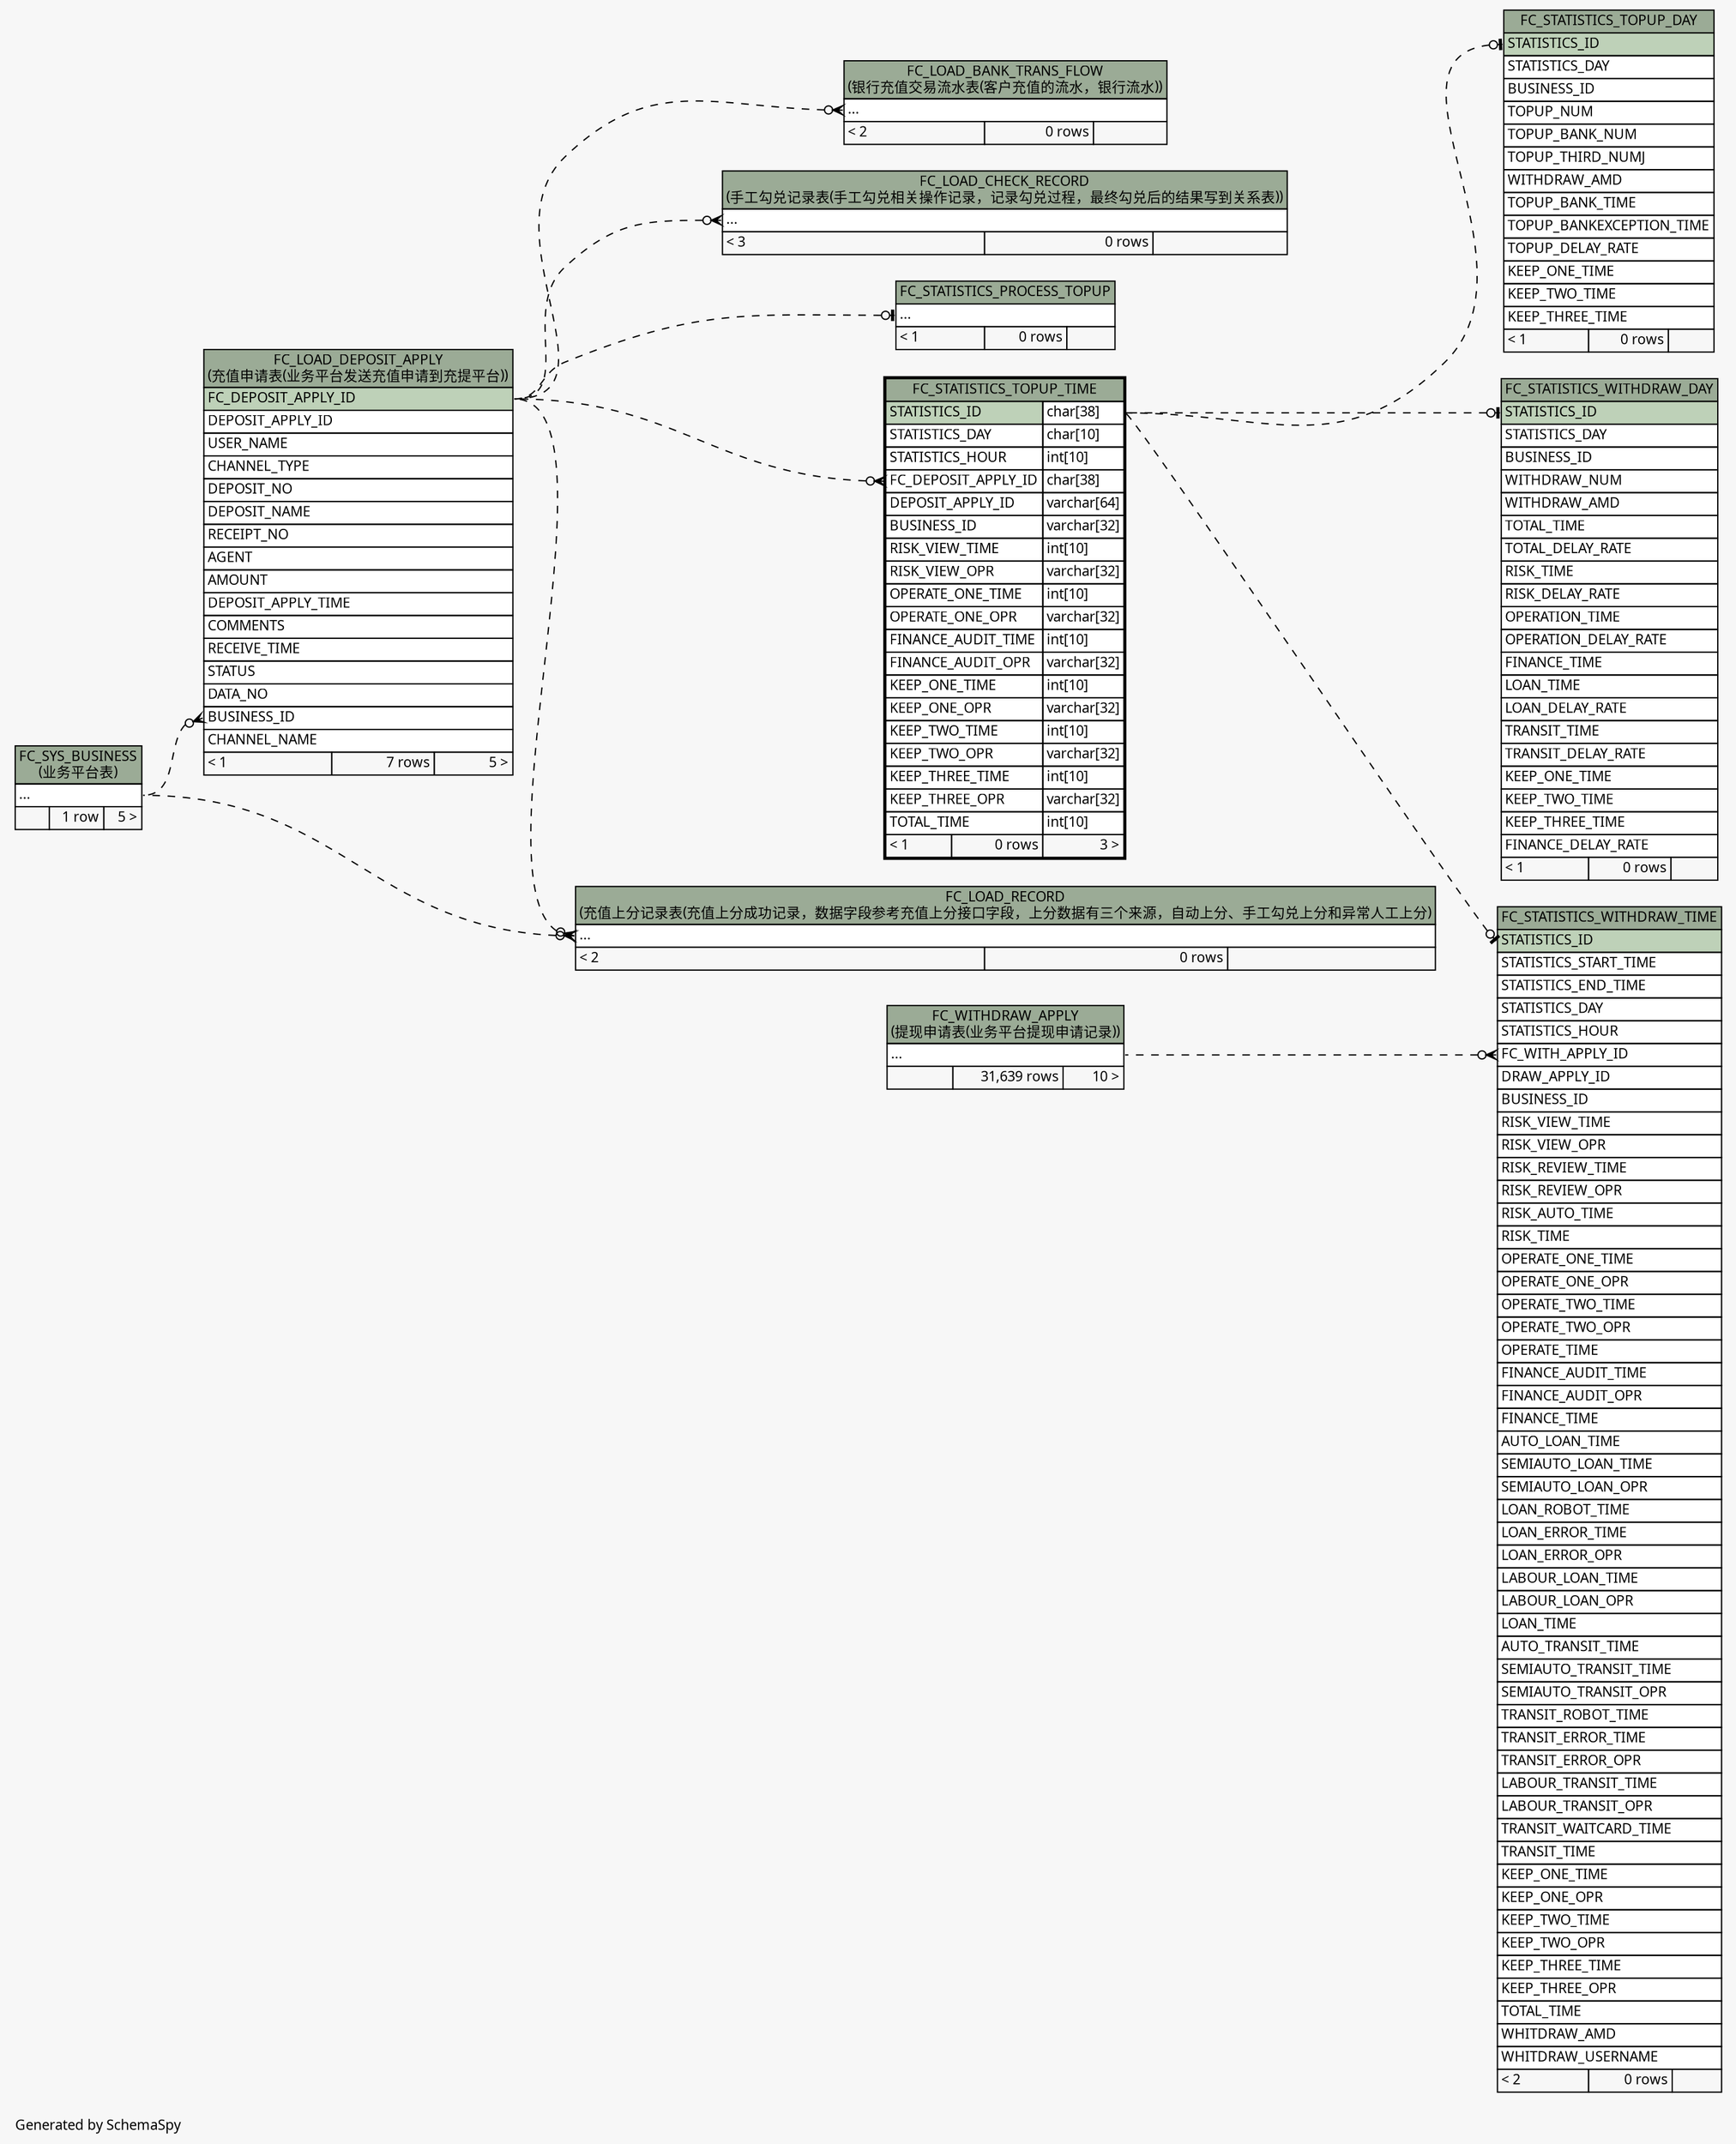 // dot 2.26.0 on Linux 2.6.32-504.8.1.el6.x86_64
// SchemaSpy rev Unknown
digraph "impliedTwoDegreesRelationshipsDiagram" {
  graph [
    rankdir="RL"
    bgcolor="#f7f7f7"
    label="\nGenerated by SchemaSpy"
    labeljust="l"
    nodesep="0.18"
    ranksep="0.46"
    fontname="Microsoft YaHei"
    fontsize="11"
  ];
  node [
    fontname="Microsoft YaHei"
    fontsize="11"
    shape="plaintext"
  ];
  edge [
    arrowsize="0.8"
  ];
  "FC_LOAD_BANK_TRANS_FLOW":"elipses":w -> "FC_LOAD_DEPOSIT_APPLY":"FC_DEPOSIT_APPLY_ID":e [arrowhead=none dir=back arrowtail=crowodot style=dashed];
  "FC_LOAD_CHECK_RECORD":"elipses":w -> "FC_LOAD_DEPOSIT_APPLY":"FC_DEPOSIT_APPLY_ID":e [arrowhead=none dir=back arrowtail=crowodot style=dashed];
  "FC_LOAD_DEPOSIT_APPLY":"BUSINESS_ID":w -> "FC_SYS_BUSINESS":"elipses":e [arrowhead=none dir=back arrowtail=crowodot style=dashed];
  "FC_LOAD_RECORD":"elipses":w -> "FC_SYS_BUSINESS":"elipses":e [arrowhead=none dir=back arrowtail=crowodot style=dashed];
  "FC_LOAD_RECORD":"elipses":w -> "FC_LOAD_DEPOSIT_APPLY":"FC_DEPOSIT_APPLY_ID":e [arrowhead=none dir=back arrowtail=crowodot style=dashed];
  "FC_STATISTICS_PROCESS_TOPUP":"elipses":w -> "FC_LOAD_DEPOSIT_APPLY":"FC_DEPOSIT_APPLY_ID":e [arrowhead=none dir=back arrowtail=teeodot style=dashed];
  "FC_STATISTICS_TOPUP_DAY":"STATISTICS_ID":w -> "FC_STATISTICS_TOPUP_TIME":"STATISTICS_ID.type":e [arrowhead=none dir=back arrowtail=teeodot style=dashed];
  "FC_STATISTICS_TOPUP_TIME":"FC_DEPOSIT_APPLY_ID":w -> "FC_LOAD_DEPOSIT_APPLY":"FC_DEPOSIT_APPLY_ID":e [arrowhead=none dir=back arrowtail=crowodot style=dashed];
  "FC_STATISTICS_WITHDRAW_DAY":"STATISTICS_ID":w -> "FC_STATISTICS_TOPUP_TIME":"STATISTICS_ID.type":e [arrowhead=none dir=back arrowtail=teeodot style=dashed];
  "FC_STATISTICS_WITHDRAW_TIME":"FC_WITH_APPLY_ID":w -> "FC_WITHDRAW_APPLY":"elipses":e [arrowhead=none dir=back arrowtail=crowodot style=dashed];
  "FC_STATISTICS_WITHDRAW_TIME":"STATISTICS_ID":w -> "FC_STATISTICS_TOPUP_TIME":"STATISTICS_ID.type":e [arrowhead=none dir=back arrowtail=teeodot style=dashed];
  "FC_LOAD_BANK_TRANS_FLOW" [
    label=<
    <TABLE BORDER="0" CELLBORDER="1" CELLSPACING="0" BGCOLOR="#ffffff">
      <TR><TD COLSPAN="3" BGCOLOR="#9bab96" ALIGN="CENTER">FC_LOAD_BANK_TRANS_FLOW<br/>(银行充值交易流水表(客户充值的流水，银行流水))</TD></TR>
      <TR><TD PORT="elipses" COLSPAN="3" ALIGN="LEFT">...</TD></TR>
      <TR><TD ALIGN="LEFT" BGCOLOR="#f7f7f7">&lt; 2</TD><TD ALIGN="RIGHT" BGCOLOR="#f7f7f7">0 rows</TD><TD ALIGN="RIGHT" BGCOLOR="#f7f7f7">  </TD></TR>
    </TABLE>>
    URL="FC_LOAD_BANK_TRANS_FLOW.html"
    tooltip="FC_LOAD_BANK_TRANS_FLOW"
  ];
  "FC_LOAD_CHECK_RECORD" [
    label=<
    <TABLE BORDER="0" CELLBORDER="1" CELLSPACING="0" BGCOLOR="#ffffff">
      <TR><TD COLSPAN="3" BGCOLOR="#9bab96" ALIGN="CENTER">FC_LOAD_CHECK_RECORD<br/>(手工勾兑记录表(手工勾兑相关操作记录，记录勾兑过程，最终勾兑后的结果写到关系表))</TD></TR>
      <TR><TD PORT="elipses" COLSPAN="3" ALIGN="LEFT">...</TD></TR>
      <TR><TD ALIGN="LEFT" BGCOLOR="#f7f7f7">&lt; 3</TD><TD ALIGN="RIGHT" BGCOLOR="#f7f7f7">0 rows</TD><TD ALIGN="RIGHT" BGCOLOR="#f7f7f7">  </TD></TR>
    </TABLE>>
    URL="FC_LOAD_CHECK_RECORD.html"
    tooltip="FC_LOAD_CHECK_RECORD"
  ];
  "FC_LOAD_DEPOSIT_APPLY" [
    label=<
    <TABLE BORDER="0" CELLBORDER="1" CELLSPACING="0" BGCOLOR="#ffffff">
      <TR><TD COLSPAN="3" BGCOLOR="#9bab96" ALIGN="CENTER">FC_LOAD_DEPOSIT_APPLY<br/>(充值申请表(业务平台发送充值申请到充提平台))</TD></TR>
      <TR><TD PORT="FC_DEPOSIT_APPLY_ID" COLSPAN="3" BGCOLOR="#bed1b8" ALIGN="LEFT">FC_DEPOSIT_APPLY_ID</TD></TR>
      <TR><TD PORT="DEPOSIT_APPLY_ID" COLSPAN="3" ALIGN="LEFT">DEPOSIT_APPLY_ID</TD></TR>
      <TR><TD PORT="USER_NAME" COLSPAN="3" ALIGN="LEFT">USER_NAME</TD></TR>
      <TR><TD PORT="CHANNEL_TYPE" COLSPAN="3" ALIGN="LEFT">CHANNEL_TYPE</TD></TR>
      <TR><TD PORT="DEPOSIT_NO" COLSPAN="3" ALIGN="LEFT">DEPOSIT_NO</TD></TR>
      <TR><TD PORT="DEPOSIT_NAME" COLSPAN="3" ALIGN="LEFT">DEPOSIT_NAME</TD></TR>
      <TR><TD PORT="RECEIPT_NO" COLSPAN="3" ALIGN="LEFT">RECEIPT_NO</TD></TR>
      <TR><TD PORT="AGENT" COLSPAN="3" ALIGN="LEFT">AGENT</TD></TR>
      <TR><TD PORT="AMOUNT" COLSPAN="3" ALIGN="LEFT">AMOUNT</TD></TR>
      <TR><TD PORT="DEPOSIT_APPLY_TIME" COLSPAN="3" ALIGN="LEFT">DEPOSIT_APPLY_TIME</TD></TR>
      <TR><TD PORT="COMMENTS" COLSPAN="3" ALIGN="LEFT">COMMENTS</TD></TR>
      <TR><TD PORT="RECEIVE_TIME" COLSPAN="3" ALIGN="LEFT">RECEIVE_TIME</TD></TR>
      <TR><TD PORT="STATUS" COLSPAN="3" ALIGN="LEFT">STATUS</TD></TR>
      <TR><TD PORT="DATA_NO" COLSPAN="3" ALIGN="LEFT">DATA_NO</TD></TR>
      <TR><TD PORT="BUSINESS_ID" COLSPAN="3" ALIGN="LEFT">BUSINESS_ID</TD></TR>
      <TR><TD PORT="CHANNEL_NAME" COLSPAN="3" ALIGN="LEFT">CHANNEL_NAME</TD></TR>
      <TR><TD ALIGN="LEFT" BGCOLOR="#f7f7f7">&lt; 1</TD><TD ALIGN="RIGHT" BGCOLOR="#f7f7f7">7 rows</TD><TD ALIGN="RIGHT" BGCOLOR="#f7f7f7">5 &gt;</TD></TR>
    </TABLE>>
    URL="FC_LOAD_DEPOSIT_APPLY.html"
    tooltip="FC_LOAD_DEPOSIT_APPLY"
  ];
  "FC_LOAD_RECORD" [
    label=<
    <TABLE BORDER="0" CELLBORDER="1" CELLSPACING="0" BGCOLOR="#ffffff">
      <TR><TD COLSPAN="3" BGCOLOR="#9bab96" ALIGN="CENTER">FC_LOAD_RECORD<br/>(充值上分记录表(充值上分成功记录，数据字段参考充值上分接口字段，上分数据有三个来源，自动上分、手工勾兑上分和异常人工上分)</TD></TR>
      <TR><TD PORT="elipses" COLSPAN="3" ALIGN="LEFT">...</TD></TR>
      <TR><TD ALIGN="LEFT" BGCOLOR="#f7f7f7">&lt; 2</TD><TD ALIGN="RIGHT" BGCOLOR="#f7f7f7">0 rows</TD><TD ALIGN="RIGHT" BGCOLOR="#f7f7f7">  </TD></TR>
    </TABLE>>
    URL="FC_LOAD_RECORD.html"
    tooltip="FC_LOAD_RECORD"
  ];
  "FC_STATISTICS_PROCESS_TOPUP" [
    label=<
    <TABLE BORDER="0" CELLBORDER="1" CELLSPACING="0" BGCOLOR="#ffffff">
      <TR><TD COLSPAN="3" BGCOLOR="#9bab96" ALIGN="CENTER">FC_STATISTICS_PROCESS_TOPUP</TD></TR>
      <TR><TD PORT="elipses" COLSPAN="3" ALIGN="LEFT">...</TD></TR>
      <TR><TD ALIGN="LEFT" BGCOLOR="#f7f7f7">&lt; 1</TD><TD ALIGN="RIGHT" BGCOLOR="#f7f7f7">0 rows</TD><TD ALIGN="RIGHT" BGCOLOR="#f7f7f7">  </TD></TR>
    </TABLE>>
    URL="FC_STATISTICS_PROCESS_TOPUP.html"
    tooltip="FC_STATISTICS_PROCESS_TOPUP"
  ];
  "FC_STATISTICS_TOPUP_DAY" [
    label=<
    <TABLE BORDER="0" CELLBORDER="1" CELLSPACING="0" BGCOLOR="#ffffff">
      <TR><TD COLSPAN="3" BGCOLOR="#9bab96" ALIGN="CENTER">FC_STATISTICS_TOPUP_DAY</TD></TR>
      <TR><TD PORT="STATISTICS_ID" COLSPAN="3" BGCOLOR="#bed1b8" ALIGN="LEFT">STATISTICS_ID</TD></TR>
      <TR><TD PORT="STATISTICS_DAY" COLSPAN="3" ALIGN="LEFT">STATISTICS_DAY</TD></TR>
      <TR><TD PORT="BUSINESS_ID" COLSPAN="3" ALIGN="LEFT">BUSINESS_ID</TD></TR>
      <TR><TD PORT="TOPUP_NUM" COLSPAN="3" ALIGN="LEFT">TOPUP_NUM</TD></TR>
      <TR><TD PORT="TOPUP_BANK_NUM" COLSPAN="3" ALIGN="LEFT">TOPUP_BANK_NUM</TD></TR>
      <TR><TD PORT="TOPUP_THIRD_NUMJ" COLSPAN="3" ALIGN="LEFT">TOPUP_THIRD_NUMJ</TD></TR>
      <TR><TD PORT="WITHDRAW_AMD" COLSPAN="3" ALIGN="LEFT">WITHDRAW_AMD</TD></TR>
      <TR><TD PORT="TOPUP_BANK_TIME" COLSPAN="3" ALIGN="LEFT">TOPUP_BANK_TIME</TD></TR>
      <TR><TD PORT="TOPUP_BANKEXCEPTION_TIME" COLSPAN="3" ALIGN="LEFT">TOPUP_BANKEXCEPTION_TIME</TD></TR>
      <TR><TD PORT="TOPUP_DELAY_RATE" COLSPAN="3" ALIGN="LEFT">TOPUP_DELAY_RATE</TD></TR>
      <TR><TD PORT="KEEP_ONE_TIME" COLSPAN="3" ALIGN="LEFT">KEEP_ONE_TIME</TD></TR>
      <TR><TD PORT="KEEP_TWO_TIME" COLSPAN="3" ALIGN="LEFT">KEEP_TWO_TIME</TD></TR>
      <TR><TD PORT="KEEP_THREE_TIME" COLSPAN="3" ALIGN="LEFT">KEEP_THREE_TIME</TD></TR>
      <TR><TD ALIGN="LEFT" BGCOLOR="#f7f7f7">&lt; 1</TD><TD ALIGN="RIGHT" BGCOLOR="#f7f7f7">0 rows</TD><TD ALIGN="RIGHT" BGCOLOR="#f7f7f7">  </TD></TR>
    </TABLE>>
    URL="FC_STATISTICS_TOPUP_DAY.html"
    tooltip="FC_STATISTICS_TOPUP_DAY"
  ];
  "FC_STATISTICS_TOPUP_TIME" [
    label=<
    <TABLE BORDER="2" CELLBORDER="1" CELLSPACING="0" BGCOLOR="#ffffff">
      <TR><TD COLSPAN="3" BGCOLOR="#9bab96" ALIGN="CENTER">FC_STATISTICS_TOPUP_TIME</TD></TR>
      <TR><TD PORT="STATISTICS_ID" COLSPAN="2" BGCOLOR="#bed1b8" ALIGN="LEFT">STATISTICS_ID</TD><TD PORT="STATISTICS_ID.type" ALIGN="LEFT">char[38]</TD></TR>
      <TR><TD PORT="STATISTICS_DAY" COLSPAN="2" ALIGN="LEFT">STATISTICS_DAY</TD><TD PORT="STATISTICS_DAY.type" ALIGN="LEFT">char[10]</TD></TR>
      <TR><TD PORT="STATISTICS_HOUR" COLSPAN="2" ALIGN="LEFT">STATISTICS_HOUR</TD><TD PORT="STATISTICS_HOUR.type" ALIGN="LEFT">int[10]</TD></TR>
      <TR><TD PORT="FC_DEPOSIT_APPLY_ID" COLSPAN="2" ALIGN="LEFT">FC_DEPOSIT_APPLY_ID</TD><TD PORT="FC_DEPOSIT_APPLY_ID.type" ALIGN="LEFT">char[38]</TD></TR>
      <TR><TD PORT="DEPOSIT_APPLY_ID" COLSPAN="2" ALIGN="LEFT">DEPOSIT_APPLY_ID</TD><TD PORT="DEPOSIT_APPLY_ID.type" ALIGN="LEFT">varchar[64]</TD></TR>
      <TR><TD PORT="BUSINESS_ID" COLSPAN="2" ALIGN="LEFT">BUSINESS_ID</TD><TD PORT="BUSINESS_ID.type" ALIGN="LEFT">varchar[32]</TD></TR>
      <TR><TD PORT="RISK_VIEW_TIME" COLSPAN="2" ALIGN="LEFT">RISK_VIEW_TIME</TD><TD PORT="RISK_VIEW_TIME.type" ALIGN="LEFT">int[10]</TD></TR>
      <TR><TD PORT="RISK_VIEW_OPR" COLSPAN="2" ALIGN="LEFT">RISK_VIEW_OPR</TD><TD PORT="RISK_VIEW_OPR.type" ALIGN="LEFT">varchar[32]</TD></TR>
      <TR><TD PORT="OPERATE_ONE_TIME" COLSPAN="2" ALIGN="LEFT">OPERATE_ONE_TIME</TD><TD PORT="OPERATE_ONE_TIME.type" ALIGN="LEFT">int[10]</TD></TR>
      <TR><TD PORT="OPERATE_ONE_OPR" COLSPAN="2" ALIGN="LEFT">OPERATE_ONE_OPR</TD><TD PORT="OPERATE_ONE_OPR.type" ALIGN="LEFT">varchar[32]</TD></TR>
      <TR><TD PORT="FINANCE_AUDIT_TIME" COLSPAN="2" ALIGN="LEFT">FINANCE_AUDIT_TIME</TD><TD PORT="FINANCE_AUDIT_TIME.type" ALIGN="LEFT">int[10]</TD></TR>
      <TR><TD PORT="FINANCE_AUDIT_OPR" COLSPAN="2" ALIGN="LEFT">FINANCE_AUDIT_OPR</TD><TD PORT="FINANCE_AUDIT_OPR.type" ALIGN="LEFT">varchar[32]</TD></TR>
      <TR><TD PORT="KEEP_ONE_TIME" COLSPAN="2" ALIGN="LEFT">KEEP_ONE_TIME</TD><TD PORT="KEEP_ONE_TIME.type" ALIGN="LEFT">int[10]</TD></TR>
      <TR><TD PORT="KEEP_ONE_OPR" COLSPAN="2" ALIGN="LEFT">KEEP_ONE_OPR</TD><TD PORT="KEEP_ONE_OPR.type" ALIGN="LEFT">varchar[32]</TD></TR>
      <TR><TD PORT="KEEP_TWO_TIME" COLSPAN="2" ALIGN="LEFT">KEEP_TWO_TIME</TD><TD PORT="KEEP_TWO_TIME.type" ALIGN="LEFT">int[10]</TD></TR>
      <TR><TD PORT="KEEP_TWO_OPR" COLSPAN="2" ALIGN="LEFT">KEEP_TWO_OPR</TD><TD PORT="KEEP_TWO_OPR.type" ALIGN="LEFT">varchar[32]</TD></TR>
      <TR><TD PORT="KEEP_THREE_TIME" COLSPAN="2" ALIGN="LEFT">KEEP_THREE_TIME</TD><TD PORT="KEEP_THREE_TIME.type" ALIGN="LEFT">int[10]</TD></TR>
      <TR><TD PORT="KEEP_THREE_OPR" COLSPAN="2" ALIGN="LEFT">KEEP_THREE_OPR</TD><TD PORT="KEEP_THREE_OPR.type" ALIGN="LEFT">varchar[32]</TD></TR>
      <TR><TD PORT="TOTAL_TIME" COLSPAN="2" ALIGN="LEFT">TOTAL_TIME</TD><TD PORT="TOTAL_TIME.type" ALIGN="LEFT">int[10]</TD></TR>
      <TR><TD ALIGN="LEFT" BGCOLOR="#f7f7f7">&lt; 1</TD><TD ALIGN="RIGHT" BGCOLOR="#f7f7f7">0 rows</TD><TD ALIGN="RIGHT" BGCOLOR="#f7f7f7">3 &gt;</TD></TR>
    </TABLE>>
    URL="FC_STATISTICS_TOPUP_TIME.html"
    tooltip="FC_STATISTICS_TOPUP_TIME"
  ];
  "FC_STATISTICS_WITHDRAW_DAY" [
    label=<
    <TABLE BORDER="0" CELLBORDER="1" CELLSPACING="0" BGCOLOR="#ffffff">
      <TR><TD COLSPAN="3" BGCOLOR="#9bab96" ALIGN="CENTER">FC_STATISTICS_WITHDRAW_DAY</TD></TR>
      <TR><TD PORT="STATISTICS_ID" COLSPAN="3" BGCOLOR="#bed1b8" ALIGN="LEFT">STATISTICS_ID</TD></TR>
      <TR><TD PORT="STATISTICS_DAY" COLSPAN="3" ALIGN="LEFT">STATISTICS_DAY</TD></TR>
      <TR><TD PORT="BUSINESS_ID" COLSPAN="3" ALIGN="LEFT">BUSINESS_ID</TD></TR>
      <TR><TD PORT="WITHDRAW_NUM" COLSPAN="3" ALIGN="LEFT">WITHDRAW_NUM</TD></TR>
      <TR><TD PORT="WITHDRAW_AMD" COLSPAN="3" ALIGN="LEFT">WITHDRAW_AMD</TD></TR>
      <TR><TD PORT="TOTAL_TIME" COLSPAN="3" ALIGN="LEFT">TOTAL_TIME</TD></TR>
      <TR><TD PORT="TOTAL_DELAY_RATE" COLSPAN="3" ALIGN="LEFT">TOTAL_DELAY_RATE</TD></TR>
      <TR><TD PORT="RISK_TIME" COLSPAN="3" ALIGN="LEFT">RISK_TIME</TD></TR>
      <TR><TD PORT="RISK_DELAY_RATE" COLSPAN="3" ALIGN="LEFT">RISK_DELAY_RATE</TD></TR>
      <TR><TD PORT="OPERATION_TIME" COLSPAN="3" ALIGN="LEFT">OPERATION_TIME</TD></TR>
      <TR><TD PORT="OPERATION_DELAY_RATE" COLSPAN="3" ALIGN="LEFT">OPERATION_DELAY_RATE</TD></TR>
      <TR><TD PORT="FINANCE_TIME" COLSPAN="3" ALIGN="LEFT">FINANCE_TIME</TD></TR>
      <TR><TD PORT="LOAN_TIME" COLSPAN="3" ALIGN="LEFT">LOAN_TIME</TD></TR>
      <TR><TD PORT="LOAN_DELAY_RATE" COLSPAN="3" ALIGN="LEFT">LOAN_DELAY_RATE</TD></TR>
      <TR><TD PORT="TRANSIT_TIME" COLSPAN="3" ALIGN="LEFT">TRANSIT_TIME</TD></TR>
      <TR><TD PORT="TRANSIT_DELAY_RATE" COLSPAN="3" ALIGN="LEFT">TRANSIT_DELAY_RATE</TD></TR>
      <TR><TD PORT="KEEP_ONE_TIME" COLSPAN="3" ALIGN="LEFT">KEEP_ONE_TIME</TD></TR>
      <TR><TD PORT="KEEP_TWO_TIME" COLSPAN="3" ALIGN="LEFT">KEEP_TWO_TIME</TD></TR>
      <TR><TD PORT="KEEP_THREE_TIME" COLSPAN="3" ALIGN="LEFT">KEEP_THREE_TIME</TD></TR>
      <TR><TD PORT="FINANCE_DELAY_RATE" COLSPAN="3" ALIGN="LEFT">FINANCE_DELAY_RATE</TD></TR>
      <TR><TD ALIGN="LEFT" BGCOLOR="#f7f7f7">&lt; 1</TD><TD ALIGN="RIGHT" BGCOLOR="#f7f7f7">0 rows</TD><TD ALIGN="RIGHT" BGCOLOR="#f7f7f7">  </TD></TR>
    </TABLE>>
    URL="FC_STATISTICS_WITHDRAW_DAY.html"
    tooltip="FC_STATISTICS_WITHDRAW_DAY"
  ];
  "FC_STATISTICS_WITHDRAW_TIME" [
    label=<
    <TABLE BORDER="0" CELLBORDER="1" CELLSPACING="0" BGCOLOR="#ffffff">
      <TR><TD COLSPAN="3" BGCOLOR="#9bab96" ALIGN="CENTER">FC_STATISTICS_WITHDRAW_TIME</TD></TR>
      <TR><TD PORT="STATISTICS_ID" COLSPAN="3" BGCOLOR="#bed1b8" ALIGN="LEFT">STATISTICS_ID</TD></TR>
      <TR><TD PORT="STATISTICS_START_TIME" COLSPAN="3" ALIGN="LEFT">STATISTICS_START_TIME</TD></TR>
      <TR><TD PORT="STATISTICS_END_TIME" COLSPAN="3" ALIGN="LEFT">STATISTICS_END_TIME</TD></TR>
      <TR><TD PORT="STATISTICS_DAY" COLSPAN="3" ALIGN="LEFT">STATISTICS_DAY</TD></TR>
      <TR><TD PORT="STATISTICS_HOUR" COLSPAN="3" ALIGN="LEFT">STATISTICS_HOUR</TD></TR>
      <TR><TD PORT="FC_WITH_APPLY_ID" COLSPAN="3" ALIGN="LEFT">FC_WITH_APPLY_ID</TD></TR>
      <TR><TD PORT="DRAW_APPLY_ID" COLSPAN="3" ALIGN="LEFT">DRAW_APPLY_ID</TD></TR>
      <TR><TD PORT="BUSINESS_ID" COLSPAN="3" ALIGN="LEFT">BUSINESS_ID</TD></TR>
      <TR><TD PORT="RISK_VIEW_TIME" COLSPAN="3" ALIGN="LEFT">RISK_VIEW_TIME</TD></TR>
      <TR><TD PORT="RISK_VIEW_OPR" COLSPAN="3" ALIGN="LEFT">RISK_VIEW_OPR</TD></TR>
      <TR><TD PORT="RISK_REVIEW_TIME" COLSPAN="3" ALIGN="LEFT">RISK_REVIEW_TIME</TD></TR>
      <TR><TD PORT="RISK_REVIEW_OPR" COLSPAN="3" ALIGN="LEFT">RISK_REVIEW_OPR</TD></TR>
      <TR><TD PORT="RISK_AUTO_TIME" COLSPAN="3" ALIGN="LEFT">RISK_AUTO_TIME</TD></TR>
      <TR><TD PORT="RISK_TIME" COLSPAN="3" ALIGN="LEFT">RISK_TIME</TD></TR>
      <TR><TD PORT="OPERATE_ONE_TIME" COLSPAN="3" ALIGN="LEFT">OPERATE_ONE_TIME</TD></TR>
      <TR><TD PORT="OPERATE_ONE_OPR" COLSPAN="3" ALIGN="LEFT">OPERATE_ONE_OPR</TD></TR>
      <TR><TD PORT="OPERATE_TWO_TIME" COLSPAN="3" ALIGN="LEFT">OPERATE_TWO_TIME</TD></TR>
      <TR><TD PORT="OPERATE_TWO_OPR" COLSPAN="3" ALIGN="LEFT">OPERATE_TWO_OPR</TD></TR>
      <TR><TD PORT="OPERATE_TIME" COLSPAN="3" ALIGN="LEFT">OPERATE_TIME</TD></TR>
      <TR><TD PORT="FINANCE_AUDIT_TIME" COLSPAN="3" ALIGN="LEFT">FINANCE_AUDIT_TIME</TD></TR>
      <TR><TD PORT="FINANCE_AUDIT_OPR" COLSPAN="3" ALIGN="LEFT">FINANCE_AUDIT_OPR</TD></TR>
      <TR><TD PORT="FINANCE_TIME" COLSPAN="3" ALIGN="LEFT">FINANCE_TIME</TD></TR>
      <TR><TD PORT="AUTO_LOAN_TIME" COLSPAN="3" ALIGN="LEFT">AUTO_LOAN_TIME</TD></TR>
      <TR><TD PORT="SEMIAUTO_LOAN_TIME" COLSPAN="3" ALIGN="LEFT">SEMIAUTO_LOAN_TIME</TD></TR>
      <TR><TD PORT="SEMIAUTO_LOAN_OPR" COLSPAN="3" ALIGN="LEFT">SEMIAUTO_LOAN_OPR</TD></TR>
      <TR><TD PORT="LOAN_ROBOT_TIME" COLSPAN="3" ALIGN="LEFT">LOAN_ROBOT_TIME</TD></TR>
      <TR><TD PORT="LOAN_ERROR_TIME" COLSPAN="3" ALIGN="LEFT">LOAN_ERROR_TIME</TD></TR>
      <TR><TD PORT="LOAN_ERROR_OPR" COLSPAN="3" ALIGN="LEFT">LOAN_ERROR_OPR</TD></TR>
      <TR><TD PORT="LABOUR_LOAN_TIME" COLSPAN="3" ALIGN="LEFT">LABOUR_LOAN_TIME</TD></TR>
      <TR><TD PORT="LABOUR_LOAN_OPR" COLSPAN="3" ALIGN="LEFT">LABOUR_LOAN_OPR</TD></TR>
      <TR><TD PORT="LOAN_TIME" COLSPAN="3" ALIGN="LEFT">LOAN_TIME</TD></TR>
      <TR><TD PORT="AUTO_TRANSIT_TIME" COLSPAN="3" ALIGN="LEFT">AUTO_TRANSIT_TIME</TD></TR>
      <TR><TD PORT="SEMIAUTO_TRANSIT_TIME" COLSPAN="3" ALIGN="LEFT">SEMIAUTO_TRANSIT_TIME</TD></TR>
      <TR><TD PORT="SEMIAUTO_TRANSIT_OPR" COLSPAN="3" ALIGN="LEFT">SEMIAUTO_TRANSIT_OPR</TD></TR>
      <TR><TD PORT="TRANSIT_ROBOT_TIME" COLSPAN="3" ALIGN="LEFT">TRANSIT_ROBOT_TIME</TD></TR>
      <TR><TD PORT="TRANSIT_ERROR_TIME" COLSPAN="3" ALIGN="LEFT">TRANSIT_ERROR_TIME</TD></TR>
      <TR><TD PORT="TRANSIT_ERROR_OPR" COLSPAN="3" ALIGN="LEFT">TRANSIT_ERROR_OPR</TD></TR>
      <TR><TD PORT="LABOUR_TRANSIT_TIME" COLSPAN="3" ALIGN="LEFT">LABOUR_TRANSIT_TIME</TD></TR>
      <TR><TD PORT="LABOUR_TRANSIT_OPR" COLSPAN="3" ALIGN="LEFT">LABOUR_TRANSIT_OPR</TD></TR>
      <TR><TD PORT="TRANSIT_WAITCARD_TIME" COLSPAN="3" ALIGN="LEFT">TRANSIT_WAITCARD_TIME</TD></TR>
      <TR><TD PORT="TRANSIT_TIME" COLSPAN="3" ALIGN="LEFT">TRANSIT_TIME</TD></TR>
      <TR><TD PORT="KEEP_ONE_TIME" COLSPAN="3" ALIGN="LEFT">KEEP_ONE_TIME</TD></TR>
      <TR><TD PORT="KEEP_ONE_OPR" COLSPAN="3" ALIGN="LEFT">KEEP_ONE_OPR</TD></TR>
      <TR><TD PORT="KEEP_TWO_TIME" COLSPAN="3" ALIGN="LEFT">KEEP_TWO_TIME</TD></TR>
      <TR><TD PORT="KEEP_TWO_OPR" COLSPAN="3" ALIGN="LEFT">KEEP_TWO_OPR</TD></TR>
      <TR><TD PORT="KEEP_THREE_TIME" COLSPAN="3" ALIGN="LEFT">KEEP_THREE_TIME</TD></TR>
      <TR><TD PORT="KEEP_THREE_OPR" COLSPAN="3" ALIGN="LEFT">KEEP_THREE_OPR</TD></TR>
      <TR><TD PORT="TOTAL_TIME" COLSPAN="3" ALIGN="LEFT">TOTAL_TIME</TD></TR>
      <TR><TD PORT="WHITDRAW_AMD" COLSPAN="3" ALIGN="LEFT">WHITDRAW_AMD</TD></TR>
      <TR><TD PORT="WHITDRAW_USERNAME" COLSPAN="3" ALIGN="LEFT">WHITDRAW_USERNAME</TD></TR>
      <TR><TD ALIGN="LEFT" BGCOLOR="#f7f7f7">&lt; 2</TD><TD ALIGN="RIGHT" BGCOLOR="#f7f7f7">0 rows</TD><TD ALIGN="RIGHT" BGCOLOR="#f7f7f7">  </TD></TR>
    </TABLE>>
    URL="FC_STATISTICS_WITHDRAW_TIME.html"
    tooltip="FC_STATISTICS_WITHDRAW_TIME"
  ];
  "FC_SYS_BUSINESS" [
    label=<
    <TABLE BORDER="0" CELLBORDER="1" CELLSPACING="0" BGCOLOR="#ffffff">
      <TR><TD COLSPAN="3" BGCOLOR="#9bab96" ALIGN="CENTER">FC_SYS_BUSINESS<br/>(业务平台表)</TD></TR>
      <TR><TD PORT="elipses" COLSPAN="3" ALIGN="LEFT">...</TD></TR>
      <TR><TD ALIGN="LEFT" BGCOLOR="#f7f7f7">  </TD><TD ALIGN="RIGHT" BGCOLOR="#f7f7f7">1 row</TD><TD ALIGN="RIGHT" BGCOLOR="#f7f7f7">5 &gt;</TD></TR>
    </TABLE>>
    URL="FC_SYS_BUSINESS.html"
    tooltip="FC_SYS_BUSINESS"
  ];
  "FC_WITHDRAW_APPLY" [
    label=<
    <TABLE BORDER="0" CELLBORDER="1" CELLSPACING="0" BGCOLOR="#ffffff">
      <TR><TD COLSPAN="3" BGCOLOR="#9bab96" ALIGN="CENTER">FC_WITHDRAW_APPLY<br/>(提现申请表(业务平台提现申请记录))</TD></TR>
      <TR><TD PORT="elipses" COLSPAN="3" ALIGN="LEFT">...</TD></TR>
      <TR><TD ALIGN="LEFT" BGCOLOR="#f7f7f7">  </TD><TD ALIGN="RIGHT" BGCOLOR="#f7f7f7">31,639 rows</TD><TD ALIGN="RIGHT" BGCOLOR="#f7f7f7">10 &gt;</TD></TR>
    </TABLE>>
    URL="FC_WITHDRAW_APPLY.html"
    tooltip="FC_WITHDRAW_APPLY"
  ];
}

